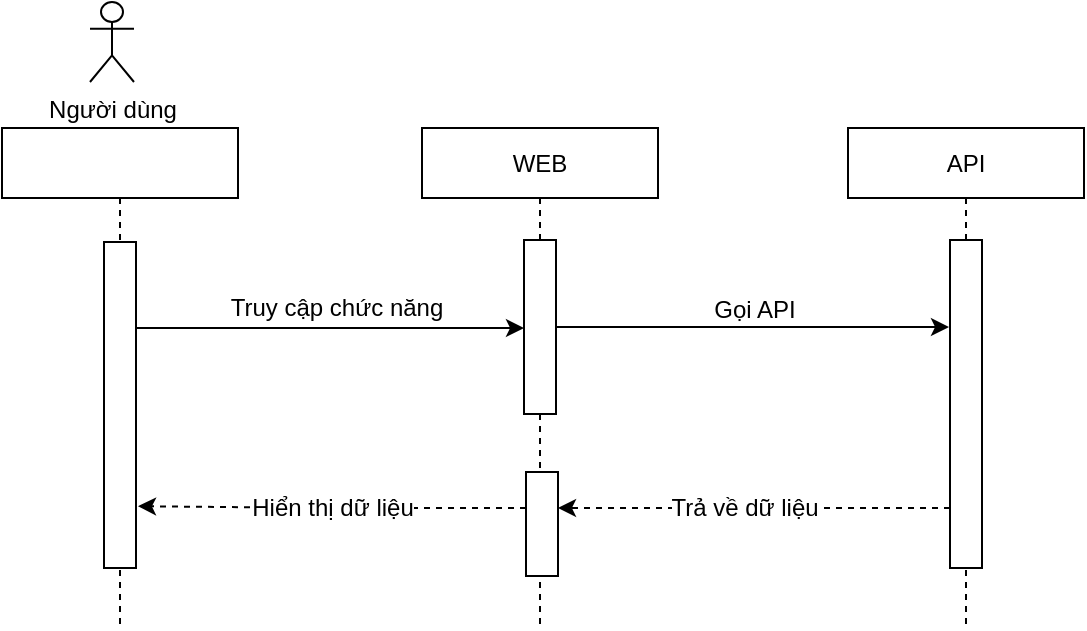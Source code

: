 <mxfile version="14.0.3" type="github">
  <diagram id="kgpKYQtTHZ0yAKxKKP6v" name="Add form">
    <mxGraphModel dx="907" dy="495" grid="0" gridSize="10" guides="1" tooltips="1" connect="1" arrows="1" fold="1" page="1" pageScale="1" pageWidth="850" pageHeight="1100" math="0" shadow="0">
      <root>
        <mxCell id="0" />
        <mxCell id="1" parent="0" />
        <mxCell id="o7nt08adotZNTpTJL4ZL-1" value="Người dùng" style="shape=umlActor;verticalLabelPosition=bottom;verticalAlign=top;html=1;outlineConnect=0;" vertex="1" parent="1">
          <mxGeometry x="202" y="118" width="22" height="40" as="geometry" />
        </mxCell>
        <mxCell id="o7nt08adotZNTpTJL4ZL-30" style="edgeStyle=orthogonalEdgeStyle;rounded=0;orthogonalLoop=1;jettySize=auto;html=1;dashed=1;endArrow=none;endFill=0;fontSize=12;" edge="1" parent="1" source="o7nt08adotZNTpTJL4ZL-2">
          <mxGeometry relative="1" as="geometry">
            <mxPoint x="217" y="430" as="targetPoint" />
          </mxGeometry>
        </mxCell>
        <mxCell id="o7nt08adotZNTpTJL4ZL-2" value="" style="rounded=0;whiteSpace=wrap;html=1;" vertex="1" parent="1">
          <mxGeometry x="158" y="181" width="118" height="35" as="geometry" />
        </mxCell>
        <mxCell id="o7nt08adotZNTpTJL4ZL-28" style="edgeStyle=orthogonalEdgeStyle;rounded=0;orthogonalLoop=1;jettySize=auto;html=1;endArrow=none;endFill=0;fontSize=12;dashed=1;" edge="1" parent="1" source="o7nt08adotZNTpTJL4ZL-3">
          <mxGeometry relative="1" as="geometry">
            <mxPoint x="427" y="430" as="targetPoint" />
          </mxGeometry>
        </mxCell>
        <mxCell id="o7nt08adotZNTpTJL4ZL-3" value="WEB" style="rounded=0;whiteSpace=wrap;html=1;" vertex="1" parent="1">
          <mxGeometry x="368" y="181" width="118" height="35" as="geometry" />
        </mxCell>
        <mxCell id="o7nt08adotZNTpTJL4ZL-29" style="edgeStyle=orthogonalEdgeStyle;rounded=0;orthogonalLoop=1;jettySize=auto;html=1;dashed=1;endArrow=none;endFill=0;fontSize=12;" edge="1" parent="1" source="o7nt08adotZNTpTJL4ZL-4">
          <mxGeometry relative="1" as="geometry">
            <mxPoint x="640" y="430" as="targetPoint" />
          </mxGeometry>
        </mxCell>
        <mxCell id="o7nt08adotZNTpTJL4ZL-4" value="API" style="rounded=0;whiteSpace=wrap;html=1;" vertex="1" parent="1">
          <mxGeometry x="581" y="181" width="118" height="35" as="geometry" />
        </mxCell>
        <mxCell id="o7nt08adotZNTpTJL4ZL-16" style="edgeStyle=orthogonalEdgeStyle;rounded=0;orthogonalLoop=1;jettySize=auto;html=1;endArrow=classic;endFill=1;" edge="1" parent="1" source="o7nt08adotZNTpTJL4ZL-8" target="o7nt08adotZNTpTJL4ZL-10">
          <mxGeometry relative="1" as="geometry">
            <Array as="points">
              <mxPoint x="279" y="281" />
              <mxPoint x="279" y="281" />
            </Array>
          </mxGeometry>
        </mxCell>
        <mxCell id="o7nt08adotZNTpTJL4ZL-8" value="" style="rounded=0;whiteSpace=wrap;html=1;" vertex="1" parent="1">
          <mxGeometry x="209" y="238" width="16" height="163" as="geometry" />
        </mxCell>
        <mxCell id="o7nt08adotZNTpTJL4ZL-31" style="edgeStyle=orthogonalEdgeStyle;rounded=0;orthogonalLoop=1;jettySize=auto;html=1;endArrow=classic;endFill=1;fontSize=12;exitX=1;exitY=0.5;exitDx=0;exitDy=0;" edge="1" parent="1" source="o7nt08adotZNTpTJL4ZL-10">
          <mxGeometry relative="1" as="geometry">
            <mxPoint x="631.5" y="280.5" as="targetPoint" />
            <mxPoint x="441.0" y="280.5" as="sourcePoint" />
          </mxGeometry>
        </mxCell>
        <mxCell id="o7nt08adotZNTpTJL4ZL-10" value="" style="rounded=0;whiteSpace=wrap;html=1;" vertex="1" parent="1">
          <mxGeometry x="419" y="237" width="16" height="87" as="geometry" />
        </mxCell>
        <mxCell id="o7nt08adotZNTpTJL4ZL-20" style="edgeStyle=orthogonalEdgeStyle;rounded=0;orthogonalLoop=1;jettySize=auto;html=1;entryX=1.063;entryY=0.806;entryDx=0;entryDy=0;entryPerimeter=0;dashed=1;endArrow=classic;endFill=1;fontSize=12;" edge="1" parent="1">
          <mxGeometry relative="1" as="geometry">
            <mxPoint x="420" y="371" as="sourcePoint" />
            <mxPoint x="226.008" y="370.11" as="targetPoint" />
            <Array as="points">
              <mxPoint x="323" y="371" />
              <mxPoint x="323" y="370" />
            </Array>
          </mxGeometry>
        </mxCell>
        <mxCell id="o7nt08adotZNTpTJL4ZL-21" value="Hiển thị dữ liệu" style="edgeLabel;html=1;align=center;verticalAlign=middle;resizable=0;points=[];fontSize=12;" vertex="1" connectable="0" parent="o7nt08adotZNTpTJL4ZL-20">
          <mxGeometry x="-0.243" y="-1" relative="1" as="geometry">
            <mxPoint x="-24" y="0.96" as="offset" />
          </mxGeometry>
        </mxCell>
        <mxCell id="o7nt08adotZNTpTJL4ZL-12" value="" style="rounded=0;whiteSpace=wrap;html=1;" vertex="1" parent="1">
          <mxGeometry x="420" y="353" width="16" height="52" as="geometry" />
        </mxCell>
        <mxCell id="o7nt08adotZNTpTJL4ZL-19" style="edgeStyle=orthogonalEdgeStyle;rounded=0;orthogonalLoop=1;jettySize=auto;html=1;entryX=1;entryY=0.5;entryDx=0;entryDy=0;endArrow=classic;endFill=1;dashed=1;" edge="1" parent="1">
          <mxGeometry relative="1" as="geometry">
            <mxPoint x="632" y="371" as="sourcePoint" />
            <mxPoint x="436" y="371" as="targetPoint" />
            <Array as="points">
              <mxPoint x="593" y="371" />
              <mxPoint x="593" y="371" />
            </Array>
          </mxGeometry>
        </mxCell>
        <mxCell id="o7nt08adotZNTpTJL4ZL-22" value="Trả về dữ liệu" style="edgeLabel;html=1;align=center;verticalAlign=middle;resizable=0;points=[];fontSize=12;" vertex="1" connectable="0" parent="o7nt08adotZNTpTJL4ZL-19">
          <mxGeometry x="-0.107" relative="1" as="geometry">
            <mxPoint x="-16" as="offset" />
          </mxGeometry>
        </mxCell>
        <mxCell id="o7nt08adotZNTpTJL4ZL-14" value="" style="rounded=0;whiteSpace=wrap;html=1;" vertex="1" parent="1">
          <mxGeometry x="632" y="237" width="16" height="164" as="geometry" />
        </mxCell>
        <mxCell id="o7nt08adotZNTpTJL4ZL-24" value="Truy cập chức năng" style="text;html=1;align=center;verticalAlign=middle;resizable=0;points=[];autosize=1;fontSize=12;" vertex="1" parent="1">
          <mxGeometry x="267" y="262" width="116" height="18" as="geometry" />
        </mxCell>
        <mxCell id="o7nt08adotZNTpTJL4ZL-27" value="Gọi API" style="text;html=1;align=center;verticalAlign=middle;resizable=0;points=[];autosize=1;fontSize=12;" vertex="1" parent="1">
          <mxGeometry x="508" y="263" width="51" height="18" as="geometry" />
        </mxCell>
      </root>
    </mxGraphModel>
  </diagram>
</mxfile>
